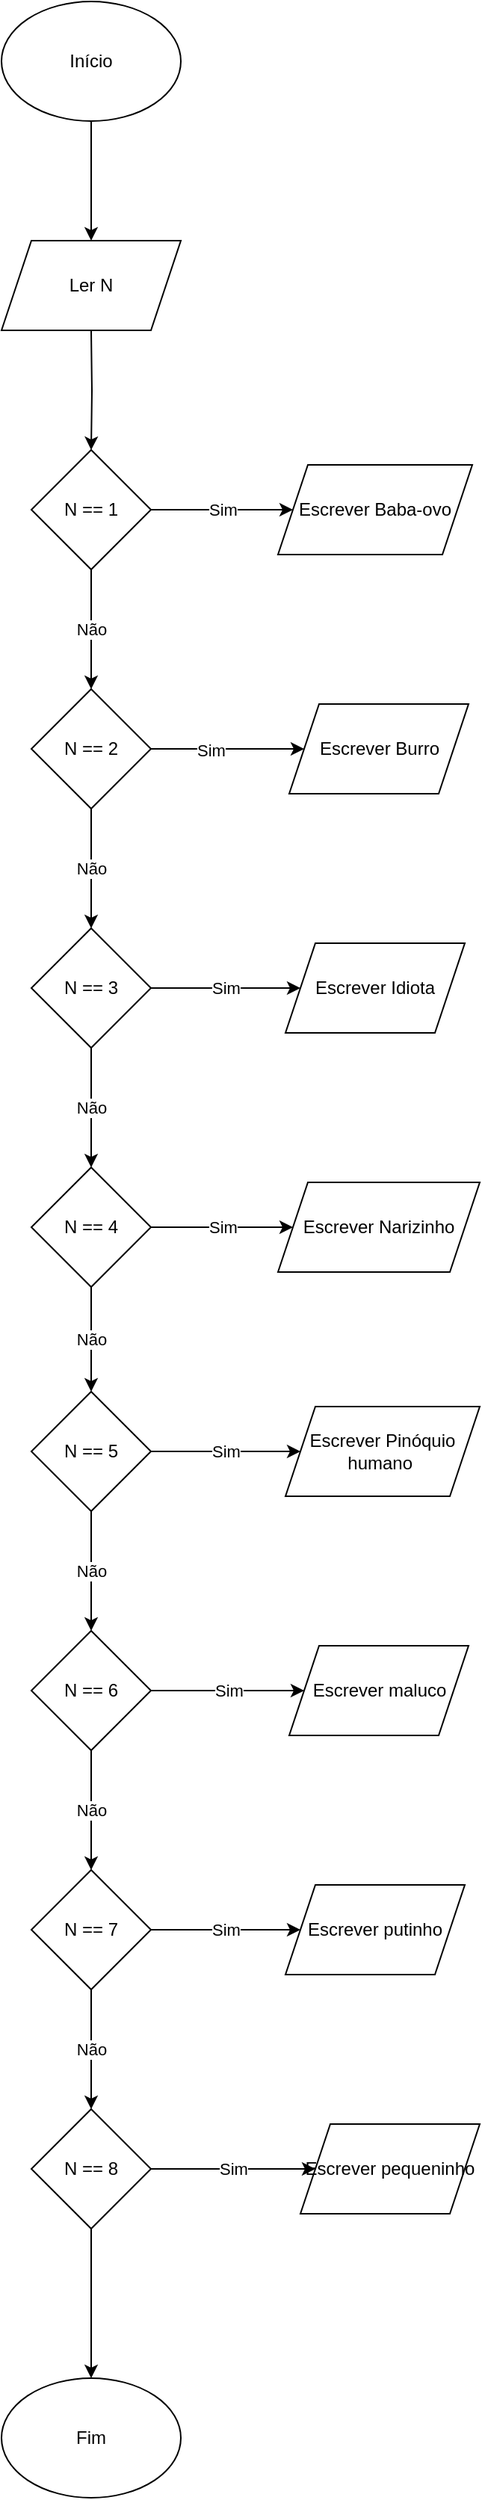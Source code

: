 <mxfile version="28.2.5">
  <diagram name="Página-1" id="o9TUnyBgFQWdDRkByUd9">
    <mxGraphModel dx="1665" dy="777" grid="1" gridSize="10" guides="1" tooltips="1" connect="1" arrows="1" fold="1" page="1" pageScale="1" pageWidth="827" pageHeight="1169" math="0" shadow="0">
      <root>
        <mxCell id="0" />
        <mxCell id="1" parent="0" />
        <mxCell id="gFh22TVOVssjT3e0nCHR-18" value="" style="edgeStyle=orthogonalEdgeStyle;rounded=0;orthogonalLoop=1;jettySize=auto;html=1;" edge="1" parent="1" source="gFh22TVOVssjT3e0nCHR-1">
          <mxGeometry relative="1" as="geometry">
            <mxPoint x="400" y="180" as="targetPoint" />
          </mxGeometry>
        </mxCell>
        <mxCell id="gFh22TVOVssjT3e0nCHR-1" value="Início" style="ellipse;whiteSpace=wrap;html=1;" vertex="1" parent="1">
          <mxGeometry x="340" y="20" width="120" height="80" as="geometry" />
        </mxCell>
        <mxCell id="gFh22TVOVssjT3e0nCHR-2" value="Fim" style="ellipse;whiteSpace=wrap;html=1;" vertex="1" parent="1">
          <mxGeometry x="340" y="1610" width="120" height="80" as="geometry" />
        </mxCell>
        <mxCell id="gFh22TVOVssjT3e0nCHR-21" value="" style="edgeStyle=orthogonalEdgeStyle;rounded=0;orthogonalLoop=1;jettySize=auto;html=1;" edge="1" parent="1" target="gFh22TVOVssjT3e0nCHR-4">
          <mxGeometry relative="1" as="geometry">
            <mxPoint x="400" y="240" as="sourcePoint" />
          </mxGeometry>
        </mxCell>
        <mxCell id="gFh22TVOVssjT3e0nCHR-6" value="Sim" style="edgeStyle=orthogonalEdgeStyle;rounded=0;orthogonalLoop=1;jettySize=auto;html=1;" edge="1" parent="1" source="gFh22TVOVssjT3e0nCHR-4" target="gFh22TVOVssjT3e0nCHR-5">
          <mxGeometry relative="1" as="geometry" />
        </mxCell>
        <mxCell id="gFh22TVOVssjT3e0nCHR-8" value="Não" style="edgeStyle=orthogonalEdgeStyle;rounded=0;orthogonalLoop=1;jettySize=auto;html=1;" edge="1" parent="1" source="gFh22TVOVssjT3e0nCHR-4" target="gFh22TVOVssjT3e0nCHR-7">
          <mxGeometry relative="1" as="geometry" />
        </mxCell>
        <mxCell id="gFh22TVOVssjT3e0nCHR-4" value="N == 1" style="rhombus;whiteSpace=wrap;html=1;" vertex="1" parent="1">
          <mxGeometry x="360" y="320" width="80" height="80" as="geometry" />
        </mxCell>
        <mxCell id="gFh22TVOVssjT3e0nCHR-5" value="Escrever Baba-ovo" style="shape=parallelogram;perimeter=parallelogramPerimeter;whiteSpace=wrap;html=1;fixedSize=1;" vertex="1" parent="1">
          <mxGeometry x="525" y="330" width="130" height="60" as="geometry" />
        </mxCell>
        <mxCell id="gFh22TVOVssjT3e0nCHR-10" value="Não" style="edgeStyle=orthogonalEdgeStyle;rounded=0;orthogonalLoop=1;jettySize=auto;html=1;" edge="1" parent="1" source="gFh22TVOVssjT3e0nCHR-7" target="gFh22TVOVssjT3e0nCHR-9">
          <mxGeometry relative="1" as="geometry" />
        </mxCell>
        <mxCell id="gFh22TVOVssjT3e0nCHR-14" value="" style="edgeStyle=orthogonalEdgeStyle;rounded=0;orthogonalLoop=1;jettySize=auto;html=1;" edge="1" parent="1" source="gFh22TVOVssjT3e0nCHR-7" target="gFh22TVOVssjT3e0nCHR-13">
          <mxGeometry relative="1" as="geometry" />
        </mxCell>
        <mxCell id="gFh22TVOVssjT3e0nCHR-17" value="Sim" style="edgeLabel;html=1;align=center;verticalAlign=middle;resizable=0;points=[];" vertex="1" connectable="0" parent="gFh22TVOVssjT3e0nCHR-14">
          <mxGeometry x="-0.22" y="-1" relative="1" as="geometry">
            <mxPoint as="offset" />
          </mxGeometry>
        </mxCell>
        <mxCell id="gFh22TVOVssjT3e0nCHR-7" value="N == 2" style="rhombus;whiteSpace=wrap;html=1;" vertex="1" parent="1">
          <mxGeometry x="360" y="480" width="80" height="80" as="geometry" />
        </mxCell>
        <mxCell id="gFh22TVOVssjT3e0nCHR-12" value="Não" style="edgeStyle=orthogonalEdgeStyle;rounded=0;orthogonalLoop=1;jettySize=auto;html=1;" edge="1" parent="1" source="gFh22TVOVssjT3e0nCHR-9" target="gFh22TVOVssjT3e0nCHR-11">
          <mxGeometry relative="1" as="geometry" />
        </mxCell>
        <mxCell id="gFh22TVOVssjT3e0nCHR-16" value="Sim" style="edgeStyle=orthogonalEdgeStyle;rounded=0;orthogonalLoop=1;jettySize=auto;html=1;" edge="1" parent="1" source="gFh22TVOVssjT3e0nCHR-9" target="gFh22TVOVssjT3e0nCHR-15">
          <mxGeometry relative="1" as="geometry" />
        </mxCell>
        <mxCell id="gFh22TVOVssjT3e0nCHR-9" value="N == 3" style="rhombus;whiteSpace=wrap;html=1;" vertex="1" parent="1">
          <mxGeometry x="360" y="640" width="80" height="80" as="geometry" />
        </mxCell>
        <mxCell id="gFh22TVOVssjT3e0nCHR-20" value="Não" style="edgeStyle=orthogonalEdgeStyle;rounded=0;orthogonalLoop=1;jettySize=auto;html=1;" edge="1" parent="1" source="gFh22TVOVssjT3e0nCHR-11" target="gFh22TVOVssjT3e0nCHR-19">
          <mxGeometry relative="1" as="geometry" />
        </mxCell>
        <mxCell id="gFh22TVOVssjT3e0nCHR-23" value="Sim" style="edgeStyle=orthogonalEdgeStyle;rounded=0;orthogonalLoop=1;jettySize=auto;html=1;" edge="1" parent="1" source="gFh22TVOVssjT3e0nCHR-11" target="gFh22TVOVssjT3e0nCHR-22">
          <mxGeometry relative="1" as="geometry" />
        </mxCell>
        <mxCell id="gFh22TVOVssjT3e0nCHR-11" value="N == 4" style="rhombus;whiteSpace=wrap;html=1;" vertex="1" parent="1">
          <mxGeometry x="360" y="800" width="80" height="80" as="geometry" />
        </mxCell>
        <mxCell id="gFh22TVOVssjT3e0nCHR-13" value="Escrever Burro" style="shape=parallelogram;perimeter=parallelogramPerimeter;whiteSpace=wrap;html=1;fixedSize=1;" vertex="1" parent="1">
          <mxGeometry x="532.5" y="490" width="120" height="60" as="geometry" />
        </mxCell>
        <mxCell id="gFh22TVOVssjT3e0nCHR-15" value="Escrever Idiota" style="shape=parallelogram;perimeter=parallelogramPerimeter;whiteSpace=wrap;html=1;fixedSize=1;" vertex="1" parent="1">
          <mxGeometry x="530" y="650" width="120" height="60" as="geometry" />
        </mxCell>
        <mxCell id="gFh22TVOVssjT3e0nCHR-25" value="Não" style="edgeStyle=orthogonalEdgeStyle;rounded=0;orthogonalLoop=1;jettySize=auto;html=1;" edge="1" parent="1" source="gFh22TVOVssjT3e0nCHR-19" target="gFh22TVOVssjT3e0nCHR-24">
          <mxGeometry relative="1" as="geometry" />
        </mxCell>
        <mxCell id="gFh22TVOVssjT3e0nCHR-29" value="Sim" style="edgeStyle=orthogonalEdgeStyle;rounded=0;orthogonalLoop=1;jettySize=auto;html=1;" edge="1" parent="1" source="gFh22TVOVssjT3e0nCHR-19" target="gFh22TVOVssjT3e0nCHR-28">
          <mxGeometry relative="1" as="geometry" />
        </mxCell>
        <mxCell id="gFh22TVOVssjT3e0nCHR-19" value="N == 5" style="rhombus;whiteSpace=wrap;html=1;" vertex="1" parent="1">
          <mxGeometry x="360" y="950" width="80" height="80" as="geometry" />
        </mxCell>
        <mxCell id="gFh22TVOVssjT3e0nCHR-22" value="Escrever Narizinho" style="shape=parallelogram;perimeter=parallelogramPerimeter;whiteSpace=wrap;html=1;fixedSize=1;" vertex="1" parent="1">
          <mxGeometry x="525" y="810" width="135" height="60" as="geometry" />
        </mxCell>
        <mxCell id="gFh22TVOVssjT3e0nCHR-27" value="Não" style="edgeStyle=orthogonalEdgeStyle;rounded=0;orthogonalLoop=1;jettySize=auto;html=1;" edge="1" parent="1" source="gFh22TVOVssjT3e0nCHR-24" target="gFh22TVOVssjT3e0nCHR-26">
          <mxGeometry relative="1" as="geometry" />
        </mxCell>
        <mxCell id="gFh22TVOVssjT3e0nCHR-31" value="Sim" style="edgeStyle=orthogonalEdgeStyle;rounded=0;orthogonalLoop=1;jettySize=auto;html=1;" edge="1" parent="1" source="gFh22TVOVssjT3e0nCHR-24" target="gFh22TVOVssjT3e0nCHR-30">
          <mxGeometry relative="1" as="geometry" />
        </mxCell>
        <mxCell id="gFh22TVOVssjT3e0nCHR-24" value="N == 6" style="rhombus;whiteSpace=wrap;html=1;" vertex="1" parent="1">
          <mxGeometry x="360" y="1110" width="80" height="80" as="geometry" />
        </mxCell>
        <mxCell id="gFh22TVOVssjT3e0nCHR-33" value="Sim" style="edgeStyle=orthogonalEdgeStyle;rounded=0;orthogonalLoop=1;jettySize=auto;html=1;" edge="1" parent="1" source="gFh22TVOVssjT3e0nCHR-26" target="gFh22TVOVssjT3e0nCHR-32">
          <mxGeometry relative="1" as="geometry" />
        </mxCell>
        <mxCell id="gFh22TVOVssjT3e0nCHR-35" value="Não" style="edgeStyle=orthogonalEdgeStyle;rounded=0;orthogonalLoop=1;jettySize=auto;html=1;" edge="1" parent="1" source="gFh22TVOVssjT3e0nCHR-26" target="gFh22TVOVssjT3e0nCHR-34">
          <mxGeometry relative="1" as="geometry" />
        </mxCell>
        <mxCell id="gFh22TVOVssjT3e0nCHR-26" value="N == 7" style="rhombus;whiteSpace=wrap;html=1;" vertex="1" parent="1">
          <mxGeometry x="360" y="1270" width="80" height="80" as="geometry" />
        </mxCell>
        <mxCell id="gFh22TVOVssjT3e0nCHR-28" value="Escrever Pinóquio humano&amp;nbsp;" style="shape=parallelogram;perimeter=parallelogramPerimeter;whiteSpace=wrap;html=1;fixedSize=1;" vertex="1" parent="1">
          <mxGeometry x="530" y="960" width="130" height="60" as="geometry" />
        </mxCell>
        <mxCell id="gFh22TVOVssjT3e0nCHR-30" value="Escrever maluco" style="shape=parallelogram;perimeter=parallelogramPerimeter;whiteSpace=wrap;html=1;fixedSize=1;" vertex="1" parent="1">
          <mxGeometry x="532.5" y="1120" width="120" height="60" as="geometry" />
        </mxCell>
        <mxCell id="gFh22TVOVssjT3e0nCHR-32" value="Escrever putinho" style="shape=parallelogram;perimeter=parallelogramPerimeter;whiteSpace=wrap;html=1;fixedSize=1;" vertex="1" parent="1">
          <mxGeometry x="530" y="1280" width="120" height="60" as="geometry" />
        </mxCell>
        <mxCell id="gFh22TVOVssjT3e0nCHR-36" value="" style="edgeStyle=orthogonalEdgeStyle;rounded=0;orthogonalLoop=1;jettySize=auto;html=1;" edge="1" parent="1" source="gFh22TVOVssjT3e0nCHR-34" target="gFh22TVOVssjT3e0nCHR-2">
          <mxGeometry relative="1" as="geometry" />
        </mxCell>
        <mxCell id="gFh22TVOVssjT3e0nCHR-38" value="Sim" style="edgeStyle=orthogonalEdgeStyle;rounded=0;orthogonalLoop=1;jettySize=auto;html=1;" edge="1" parent="1" source="gFh22TVOVssjT3e0nCHR-34" target="gFh22TVOVssjT3e0nCHR-37">
          <mxGeometry relative="1" as="geometry" />
        </mxCell>
        <mxCell id="gFh22TVOVssjT3e0nCHR-34" value="N == 8" style="rhombus;whiteSpace=wrap;html=1;" vertex="1" parent="1">
          <mxGeometry x="360" y="1430" width="80" height="80" as="geometry" />
        </mxCell>
        <mxCell id="gFh22TVOVssjT3e0nCHR-37" value="Escrever pequeninho" style="shape=parallelogram;perimeter=parallelogramPerimeter;whiteSpace=wrap;html=1;fixedSize=1;" vertex="1" parent="1">
          <mxGeometry x="540" y="1440" width="120" height="60" as="geometry" />
        </mxCell>
        <mxCell id="gFh22TVOVssjT3e0nCHR-39" value="Ler N" style="shape=parallelogram;perimeter=parallelogramPerimeter;whiteSpace=wrap;html=1;fixedSize=1;" vertex="1" parent="1">
          <mxGeometry x="340" y="180" width="120" height="60" as="geometry" />
        </mxCell>
      </root>
    </mxGraphModel>
  </diagram>
</mxfile>

